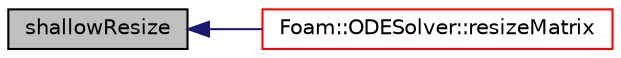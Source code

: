 digraph "shallowResize"
{
  bgcolor="transparent";
  edge [fontname="Helvetica",fontsize="10",labelfontname="Helvetica",labelfontsize="10"];
  node [fontname="Helvetica",fontsize="10",shape=record];
  rankdir="LR";
  Node26 [label="shallowResize",height=0.2,width=0.4,color="black", fillcolor="grey75", style="filled", fontcolor="black"];
  Node26 -> Node27 [dir="back",color="midnightblue",fontsize="10",style="solid",fontname="Helvetica"];
  Node27 [label="Foam::ODESolver::resizeMatrix",height=0.2,width=0.4,color="red",URL="$a26689.html#a94398c3b77b8b6aa95cc24d610246a3e"];
}
